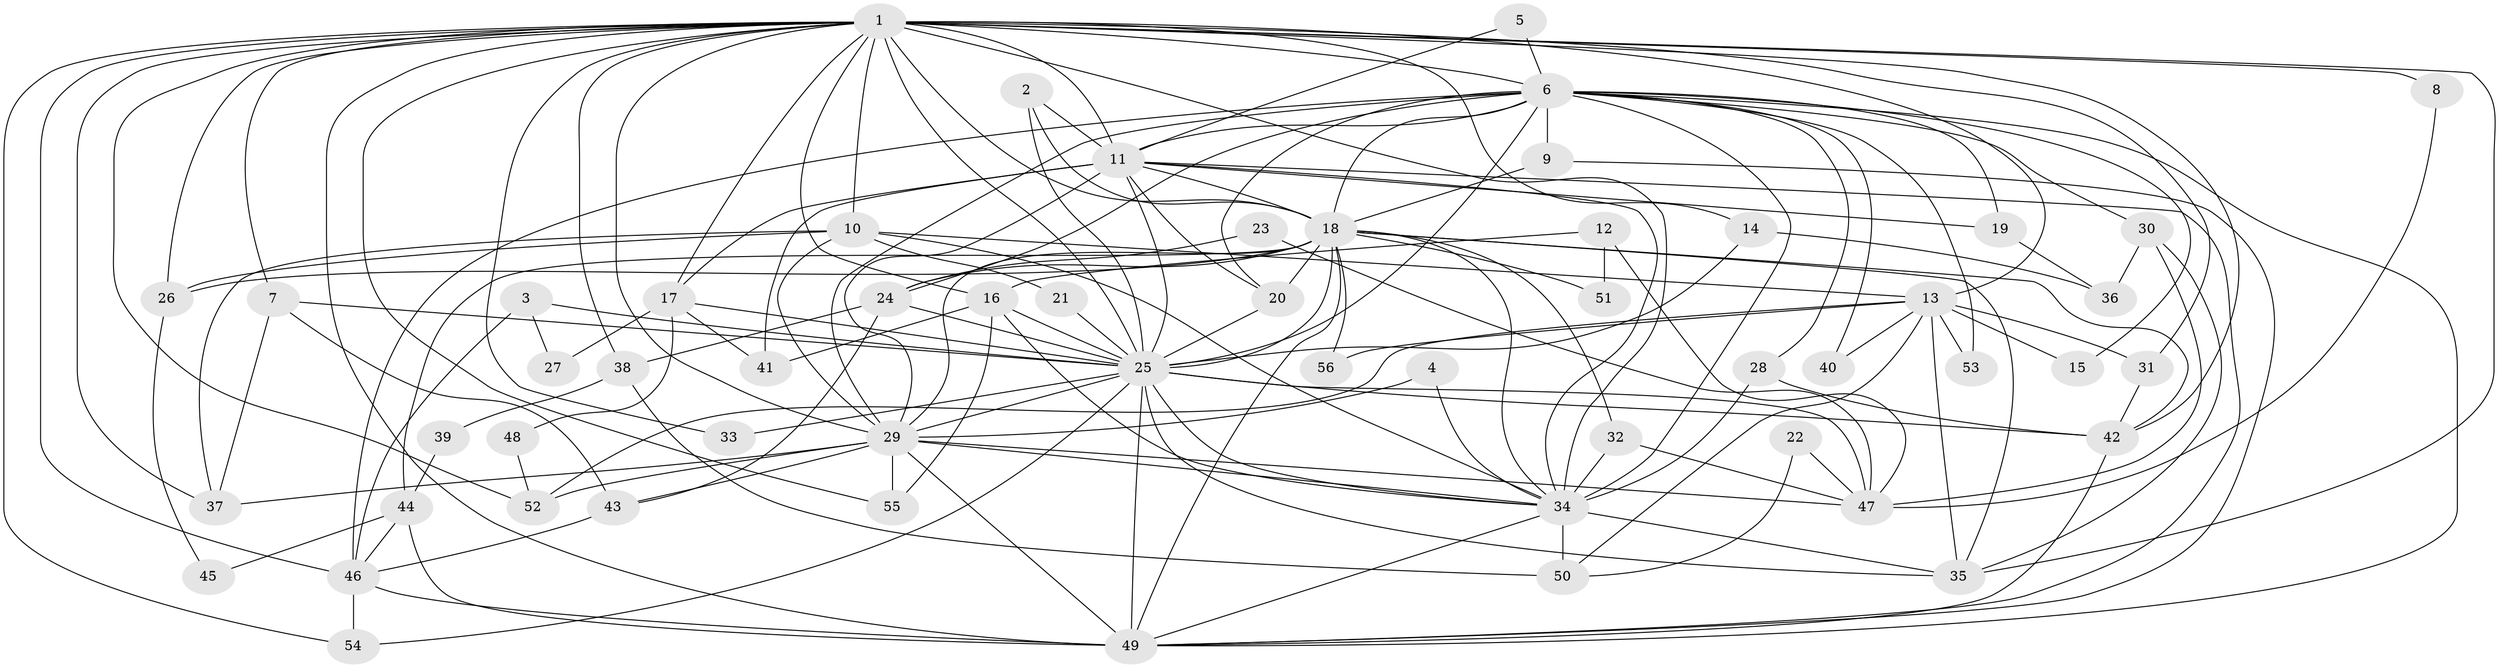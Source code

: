 // original degree distribution, {18: 0.02702702702702703, 20: 0.018018018018018018, 22: 0.009009009009009009, 26: 0.009009009009009009, 15: 0.009009009009009009, 27: 0.009009009009009009, 16: 0.009009009009009009, 7: 0.02702702702702703, 3: 0.1891891891891892, 2: 0.5315315315315315, 4: 0.09009009009009009, 5: 0.036036036036036036, 8: 0.018018018018018018, 10: 0.009009009009009009, 6: 0.009009009009009009}
// Generated by graph-tools (version 1.1) at 2025/01/03/09/25 03:01:16]
// undirected, 56 vertices, 154 edges
graph export_dot {
graph [start="1"]
  node [color=gray90,style=filled];
  1;
  2;
  3;
  4;
  5;
  6;
  7;
  8;
  9;
  10;
  11;
  12;
  13;
  14;
  15;
  16;
  17;
  18;
  19;
  20;
  21;
  22;
  23;
  24;
  25;
  26;
  27;
  28;
  29;
  30;
  31;
  32;
  33;
  34;
  35;
  36;
  37;
  38;
  39;
  40;
  41;
  42;
  43;
  44;
  45;
  46;
  47;
  48;
  49;
  50;
  51;
  52;
  53;
  54;
  55;
  56;
  1 -- 6 [weight=4.0];
  1 -- 7 [weight=1.0];
  1 -- 8 [weight=2.0];
  1 -- 10 [weight=1.0];
  1 -- 11 [weight=3.0];
  1 -- 13 [weight=1.0];
  1 -- 14 [weight=1.0];
  1 -- 16 [weight=1.0];
  1 -- 17 [weight=1.0];
  1 -- 18 [weight=3.0];
  1 -- 25 [weight=2.0];
  1 -- 26 [weight=1.0];
  1 -- 29 [weight=3.0];
  1 -- 31 [weight=1.0];
  1 -- 33 [weight=2.0];
  1 -- 34 [weight=2.0];
  1 -- 35 [weight=1.0];
  1 -- 37 [weight=1.0];
  1 -- 38 [weight=1.0];
  1 -- 42 [weight=1.0];
  1 -- 46 [weight=1.0];
  1 -- 49 [weight=4.0];
  1 -- 52 [weight=1.0];
  1 -- 54 [weight=1.0];
  1 -- 55 [weight=1.0];
  2 -- 11 [weight=1.0];
  2 -- 18 [weight=1.0];
  2 -- 25 [weight=1.0];
  3 -- 25 [weight=1.0];
  3 -- 27 [weight=1.0];
  3 -- 46 [weight=1.0];
  4 -- 29 [weight=1.0];
  4 -- 34 [weight=1.0];
  5 -- 6 [weight=1.0];
  5 -- 11 [weight=1.0];
  6 -- 9 [weight=1.0];
  6 -- 11 [weight=3.0];
  6 -- 15 [weight=1.0];
  6 -- 18 [weight=2.0];
  6 -- 19 [weight=1.0];
  6 -- 20 [weight=1.0];
  6 -- 24 [weight=2.0];
  6 -- 25 [weight=3.0];
  6 -- 28 [weight=1.0];
  6 -- 29 [weight=2.0];
  6 -- 30 [weight=1.0];
  6 -- 34 [weight=4.0];
  6 -- 40 [weight=1.0];
  6 -- 46 [weight=2.0];
  6 -- 49 [weight=3.0];
  6 -- 53 [weight=1.0];
  7 -- 25 [weight=1.0];
  7 -- 37 [weight=1.0];
  7 -- 43 [weight=1.0];
  8 -- 47 [weight=1.0];
  9 -- 18 [weight=1.0];
  9 -- 49 [weight=1.0];
  10 -- 13 [weight=1.0];
  10 -- 21 [weight=1.0];
  10 -- 26 [weight=1.0];
  10 -- 29 [weight=1.0];
  10 -- 34 [weight=1.0];
  10 -- 37 [weight=1.0];
  11 -- 17 [weight=1.0];
  11 -- 18 [weight=1.0];
  11 -- 19 [weight=2.0];
  11 -- 20 [weight=1.0];
  11 -- 25 [weight=1.0];
  11 -- 29 [weight=1.0];
  11 -- 34 [weight=1.0];
  11 -- 41 [weight=1.0];
  11 -- 49 [weight=1.0];
  12 -- 16 [weight=1.0];
  12 -- 47 [weight=1.0];
  12 -- 51 [weight=1.0];
  13 -- 15 [weight=1.0];
  13 -- 31 [weight=1.0];
  13 -- 35 [weight=1.0];
  13 -- 40 [weight=1.0];
  13 -- 50 [weight=1.0];
  13 -- 52 [weight=1.0];
  13 -- 53 [weight=1.0];
  13 -- 56 [weight=1.0];
  14 -- 25 [weight=1.0];
  14 -- 36 [weight=1.0];
  16 -- 25 [weight=1.0];
  16 -- 34 [weight=1.0];
  16 -- 41 [weight=1.0];
  16 -- 55 [weight=1.0];
  17 -- 25 [weight=1.0];
  17 -- 27 [weight=2.0];
  17 -- 41 [weight=1.0];
  17 -- 48 [weight=1.0];
  18 -- 20 [weight=1.0];
  18 -- 24 [weight=1.0];
  18 -- 25 [weight=1.0];
  18 -- 26 [weight=1.0];
  18 -- 29 [weight=1.0];
  18 -- 32 [weight=1.0];
  18 -- 34 [weight=1.0];
  18 -- 35 [weight=1.0];
  18 -- 42 [weight=1.0];
  18 -- 44 [weight=1.0];
  18 -- 49 [weight=1.0];
  18 -- 51 [weight=2.0];
  18 -- 56 [weight=1.0];
  19 -- 36 [weight=1.0];
  20 -- 25 [weight=1.0];
  21 -- 25 [weight=1.0];
  22 -- 47 [weight=1.0];
  22 -- 50 [weight=1.0];
  23 -- 24 [weight=1.0];
  23 -- 47 [weight=1.0];
  24 -- 25 [weight=2.0];
  24 -- 38 [weight=1.0];
  24 -- 43 [weight=1.0];
  25 -- 29 [weight=1.0];
  25 -- 33 [weight=1.0];
  25 -- 34 [weight=1.0];
  25 -- 35 [weight=2.0];
  25 -- 42 [weight=1.0];
  25 -- 47 [weight=1.0];
  25 -- 49 [weight=1.0];
  25 -- 54 [weight=1.0];
  26 -- 45 [weight=1.0];
  28 -- 34 [weight=1.0];
  28 -- 42 [weight=1.0];
  29 -- 34 [weight=2.0];
  29 -- 37 [weight=1.0];
  29 -- 43 [weight=1.0];
  29 -- 47 [weight=1.0];
  29 -- 49 [weight=1.0];
  29 -- 52 [weight=1.0];
  29 -- 55 [weight=1.0];
  30 -- 35 [weight=1.0];
  30 -- 36 [weight=1.0];
  30 -- 47 [weight=1.0];
  31 -- 42 [weight=1.0];
  32 -- 34 [weight=1.0];
  32 -- 47 [weight=1.0];
  34 -- 35 [weight=1.0];
  34 -- 49 [weight=1.0];
  34 -- 50 [weight=2.0];
  38 -- 39 [weight=1.0];
  38 -- 50 [weight=1.0];
  39 -- 44 [weight=1.0];
  42 -- 49 [weight=1.0];
  43 -- 46 [weight=1.0];
  44 -- 45 [weight=1.0];
  44 -- 46 [weight=1.0];
  44 -- 49 [weight=1.0];
  46 -- 49 [weight=1.0];
  46 -- 54 [weight=1.0];
  48 -- 52 [weight=1.0];
}
